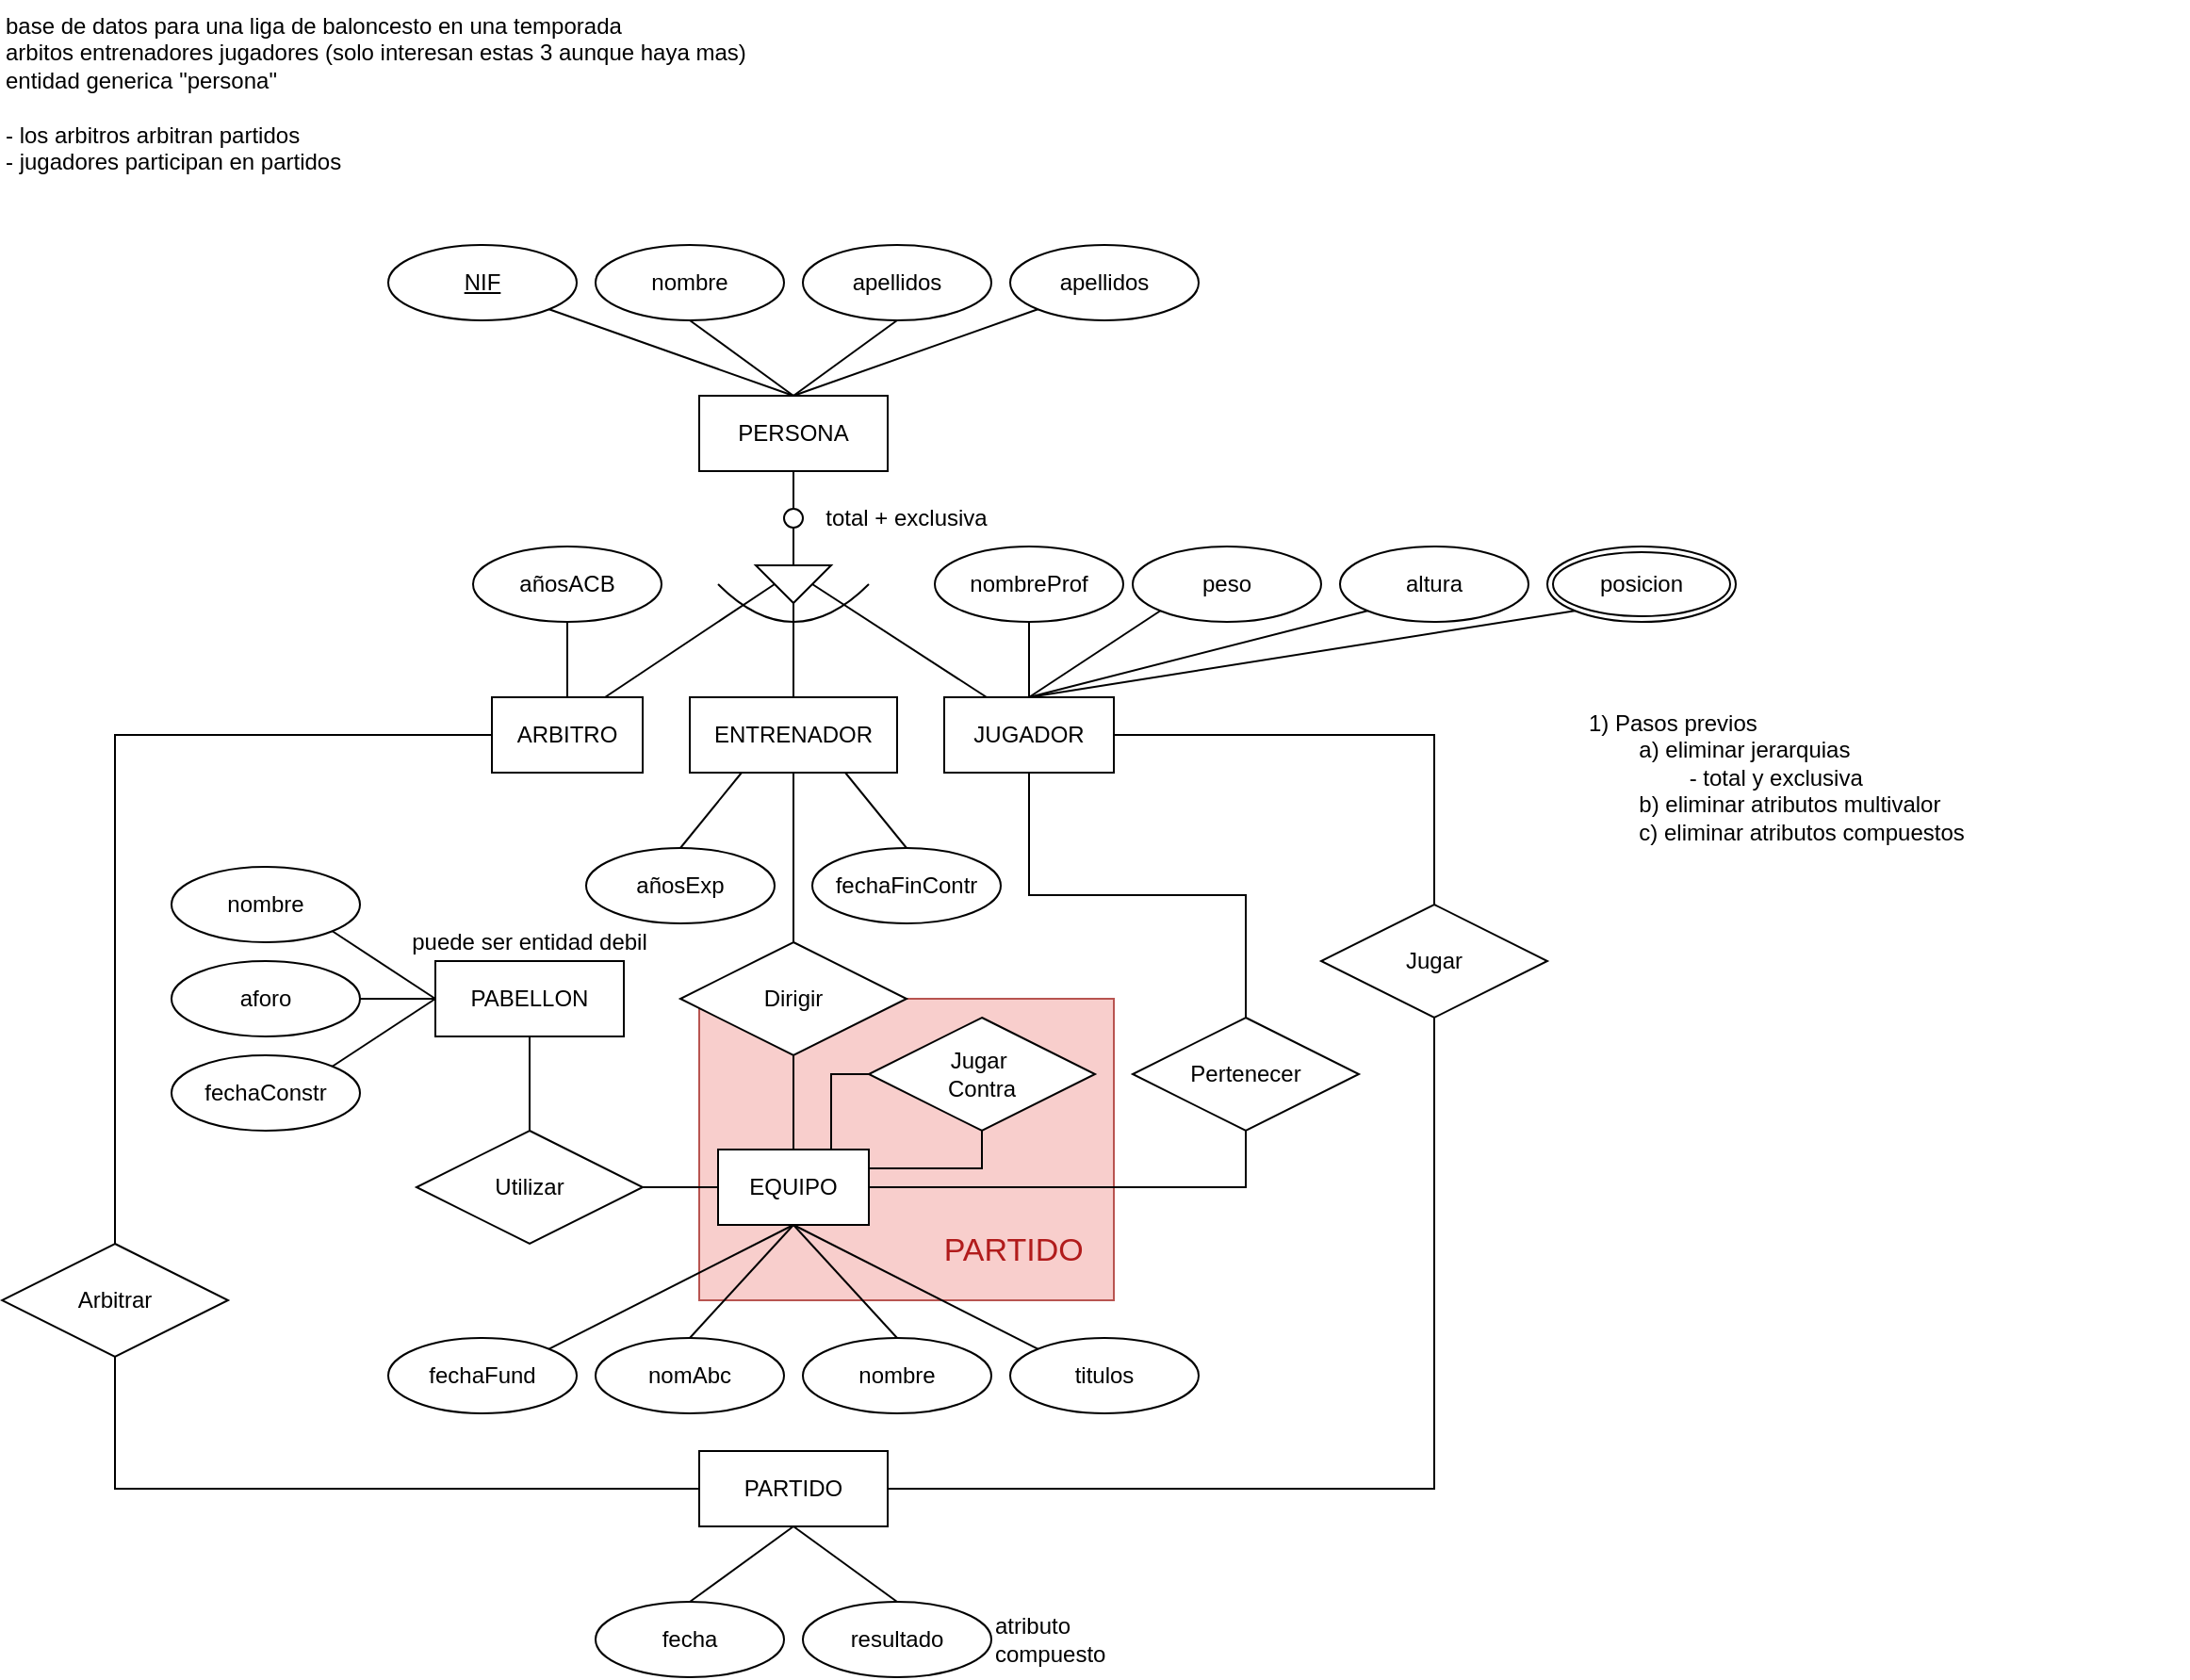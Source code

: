 <mxfile version="24.7.17">
  <diagram name="Page-1" id="jWv3HoAAETOsFECoIUP4">
    <mxGraphModel dx="1050" dy="629" grid="1" gridSize="10" guides="1" tooltips="1" connect="1" arrows="1" fold="1" page="0" pageScale="1" pageWidth="827" pageHeight="1169" math="0" shadow="0">
      <root>
        <mxCell id="0" />
        <mxCell id="1" parent="0" />
        <mxCell id="5I3kDcyw45dtsNgmMbHb-76" value="&lt;blockquote style=&quot;margin: 0 0 0 40px; border: none; padding: 0px;&quot;&gt;&lt;font color=&quot;#b11b1b&quot;&gt;&lt;br&gt;&lt;/font&gt;&lt;/blockquote&gt;&lt;blockquote style=&quot;margin: 0 0 0 40px; border: none; padding: 0px;&quot;&gt;&lt;font color=&quot;#b11b1b&quot;&gt;&lt;br&gt;&lt;/font&gt;&lt;/blockquote&gt;&lt;blockquote style=&quot;margin: 0 0 0 40px; border: none; padding: 0px;&quot;&gt;&lt;font color=&quot;#b11b1b&quot;&gt;&lt;br&gt;&lt;/font&gt;&lt;/blockquote&gt;&lt;blockquote style=&quot;margin: 0 0 0 40px; border: none; padding: 0px;&quot;&gt;&lt;font color=&quot;#b11b1b&quot;&gt;&lt;br&gt;&lt;/font&gt;&lt;/blockquote&gt;&lt;blockquote style=&quot;margin: 0 0 0 40px; border: none; padding: 0px;&quot;&gt;&lt;font color=&quot;#b11b1b&quot;&gt;&lt;br&gt;&lt;/font&gt;&lt;/blockquote&gt;&lt;blockquote style=&quot;margin: 0 0 0 40px; border: none; padding: 0px;&quot;&gt;&lt;font color=&quot;#b11b1b&quot;&gt;&lt;br&gt;&lt;/font&gt;&lt;/blockquote&gt;&lt;blockquote style=&quot;margin: 0 0 0 40px; border: none; padding: 0px;&quot;&gt;&lt;font color=&quot;#b11b1b&quot; style=&quot;font-size: 17px;&quot;&gt;&lt;br&gt;&lt;/font&gt;&lt;/blockquote&gt;&lt;blockquote style=&quot;margin: 0 0 0 40px; border: none; padding: 0px;&quot;&gt;&lt;font color=&quot;#b11b1b&quot; style=&quot;font-size: 17px;&quot;&gt;PARTIDO&amp;nbsp; &amp;nbsp;&lt;/font&gt;&lt;/blockquote&gt;" style="rounded=0;whiteSpace=wrap;html=1;fillColor=#f8cecc;strokeColor=#b85450;align=right;" parent="1" vertex="1">
          <mxGeometry x="390" y="540" width="220" height="160" as="geometry" />
        </mxCell>
        <mxCell id="5I3kDcyw45dtsNgmMbHb-1" value="base de datos para una liga de baloncesto en una temporada&lt;div&gt;arbitos entrenadores jugadores (solo interesan estas 3 aunque haya mas)&lt;/div&gt;&lt;div&gt;entidad generica &quot;persona&quot;&lt;/div&gt;&lt;div&gt;&lt;br&gt;&lt;/div&gt;&lt;div&gt;- los arbitros arbitran partidos&lt;/div&gt;&lt;div&gt;- jugadores participan en partidos&lt;/div&gt;" style="text;html=1;align=left;verticalAlign=top;whiteSpace=wrap;rounded=0;" parent="1" vertex="1">
          <mxGeometry x="20" y="10" width="410" height="90" as="geometry" />
        </mxCell>
        <mxCell id="5I3kDcyw45dtsNgmMbHb-2" value="PERSONA" style="whiteSpace=wrap;html=1;align=center;" parent="1" vertex="1">
          <mxGeometry x="390" y="220" width="100" height="40" as="geometry" />
        </mxCell>
        <mxCell id="5I3kDcyw45dtsNgmMbHb-3" value="ARBITRO" style="whiteSpace=wrap;html=1;align=center;" parent="1" vertex="1">
          <mxGeometry x="280" y="380" width="80" height="40" as="geometry" />
        </mxCell>
        <mxCell id="5I3kDcyw45dtsNgmMbHb-4" value="ENTRENADOR" style="whiteSpace=wrap;html=1;align=center;" parent="1" vertex="1">
          <mxGeometry x="385" y="380" width="110" height="40" as="geometry" />
        </mxCell>
        <mxCell id="5I3kDcyw45dtsNgmMbHb-5" value="JUGADOR" style="whiteSpace=wrap;html=1;align=center;" parent="1" vertex="1">
          <mxGeometry x="520" y="380" width="90" height="40" as="geometry" />
        </mxCell>
        <mxCell id="5I3kDcyw45dtsNgmMbHb-6" value="" style="ellipse;whiteSpace=wrap;html=1;aspect=fixed;" parent="1" vertex="1">
          <mxGeometry x="435" y="280" width="10" height="10" as="geometry" />
        </mxCell>
        <mxCell id="5I3kDcyw45dtsNgmMbHb-7" value="" style="triangle;whiteSpace=wrap;html=1;rotation=90;" parent="1" vertex="1">
          <mxGeometry x="430" y="300" width="20" height="40" as="geometry" />
        </mxCell>
        <mxCell id="5I3kDcyw45dtsNgmMbHb-8" value="" style="endArrow=none;html=1;rounded=0;exitX=0.5;exitY=0;exitDx=0;exitDy=0;entryX=0.5;entryY=1;entryDx=0;entryDy=0;" parent="1" source="5I3kDcyw45dtsNgmMbHb-6" target="5I3kDcyw45dtsNgmMbHb-2" edge="1">
          <mxGeometry width="50" height="50" relative="1" as="geometry">
            <mxPoint x="410" y="240" as="sourcePoint" />
            <mxPoint x="440" y="260" as="targetPoint" />
          </mxGeometry>
        </mxCell>
        <mxCell id="5I3kDcyw45dtsNgmMbHb-9" value="" style="endArrow=none;html=1;rounded=0;exitX=0;exitY=0.5;exitDx=0;exitDy=0;entryX=0.5;entryY=1;entryDx=0;entryDy=0;" parent="1" source="5I3kDcyw45dtsNgmMbHb-7" target="5I3kDcyw45dtsNgmMbHb-6" edge="1">
          <mxGeometry width="50" height="50" relative="1" as="geometry">
            <mxPoint x="410" y="240" as="sourcePoint" />
            <mxPoint x="460" y="190" as="targetPoint" />
          </mxGeometry>
        </mxCell>
        <mxCell id="5I3kDcyw45dtsNgmMbHb-10" value="" style="endArrow=none;html=1;rounded=0;exitX=0.5;exitY=0;exitDx=0;exitDy=0;entryX=1;entryY=0.5;entryDx=0;entryDy=0;" parent="1" source="5I3kDcyw45dtsNgmMbHb-4" target="5I3kDcyw45dtsNgmMbHb-7" edge="1">
          <mxGeometry width="50" height="50" relative="1" as="geometry">
            <mxPoint x="440" y="380" as="sourcePoint" />
            <mxPoint x="460" y="190" as="targetPoint" />
          </mxGeometry>
        </mxCell>
        <mxCell id="5I3kDcyw45dtsNgmMbHb-13" value="" style="curved=1;endArrow=none;html=1;rounded=0;endFill=0;" parent="1" edge="1">
          <mxGeometry width="50" height="50" relative="1" as="geometry">
            <mxPoint x="400" y="320" as="sourcePoint" />
            <mxPoint x="480" y="320" as="targetPoint" />
            <Array as="points">
              <mxPoint x="440" y="360" />
            </Array>
          </mxGeometry>
        </mxCell>
        <mxCell id="5I3kDcyw45dtsNgmMbHb-15" value="" style="endArrow=none;html=1;rounded=0;entryX=0.5;entryY=1;entryDx=0;entryDy=0;exitX=0.75;exitY=0;exitDx=0;exitDy=0;" parent="1" source="5I3kDcyw45dtsNgmMbHb-3" target="5I3kDcyw45dtsNgmMbHb-7" edge="1">
          <mxGeometry width="50" height="50" relative="1" as="geometry">
            <mxPoint x="480" y="280" as="sourcePoint" />
            <mxPoint x="530" y="230" as="targetPoint" />
          </mxGeometry>
        </mxCell>
        <mxCell id="5I3kDcyw45dtsNgmMbHb-16" value="" style="endArrow=none;html=1;rounded=0;exitX=0.5;exitY=0;exitDx=0;exitDy=0;entryX=0.25;entryY=0;entryDx=0;entryDy=0;" parent="1" source="5I3kDcyw45dtsNgmMbHb-7" target="5I3kDcyw45dtsNgmMbHb-5" edge="1">
          <mxGeometry width="50" height="50" relative="1" as="geometry">
            <mxPoint x="480" y="280" as="sourcePoint" />
            <mxPoint x="530" y="230" as="targetPoint" />
          </mxGeometry>
        </mxCell>
        <mxCell id="5I3kDcyw45dtsNgmMbHb-17" value="total + exclusiva" style="text;html=1;align=center;verticalAlign=middle;whiteSpace=wrap;rounded=0;" parent="1" vertex="1">
          <mxGeometry x="450" y="270" width="100" height="30" as="geometry" />
        </mxCell>
        <mxCell id="5I3kDcyw45dtsNgmMbHb-18" value="Arbitrar" style="shape=rhombus;perimeter=rhombusPerimeter;whiteSpace=wrap;html=1;align=center;" parent="1" vertex="1">
          <mxGeometry x="20" y="670" width="120" height="60" as="geometry" />
        </mxCell>
        <mxCell id="5I3kDcyw45dtsNgmMbHb-19" value="Jugar" style="shape=rhombus;perimeter=rhombusPerimeter;whiteSpace=wrap;html=1;align=center;" parent="1" vertex="1">
          <mxGeometry x="720" y="490" width="120" height="60" as="geometry" />
        </mxCell>
        <mxCell id="5I3kDcyw45dtsNgmMbHb-20" value="PARTIDO" style="whiteSpace=wrap;html=1;align=center;" parent="1" vertex="1">
          <mxGeometry x="390" y="780" width="100" height="40" as="geometry" />
        </mxCell>
        <mxCell id="5I3kDcyw45dtsNgmMbHb-21" value="&lt;u&gt;NIF&lt;/u&gt;" style="ellipse;whiteSpace=wrap;html=1;align=center;" parent="1" vertex="1">
          <mxGeometry x="225" y="140" width="100" height="40" as="geometry" />
        </mxCell>
        <mxCell id="5I3kDcyw45dtsNgmMbHb-22" value="nombre" style="ellipse;whiteSpace=wrap;html=1;align=center;" parent="1" vertex="1">
          <mxGeometry x="335" y="140" width="100" height="40" as="geometry" />
        </mxCell>
        <mxCell id="5I3kDcyw45dtsNgmMbHb-23" value="apellidos" style="ellipse;whiteSpace=wrap;html=1;align=center;" parent="1" vertex="1">
          <mxGeometry x="445" y="140" width="100" height="40" as="geometry" />
        </mxCell>
        <mxCell id="5I3kDcyw45dtsNgmMbHb-24" value="apellidos" style="ellipse;whiteSpace=wrap;html=1;align=center;" parent="1" vertex="1">
          <mxGeometry x="555" y="140" width="100" height="40" as="geometry" />
        </mxCell>
        <mxCell id="5I3kDcyw45dtsNgmMbHb-25" value="añosACB" style="ellipse;whiteSpace=wrap;html=1;align=center;" parent="1" vertex="1">
          <mxGeometry x="270" y="300" width="100" height="40" as="geometry" />
        </mxCell>
        <mxCell id="5I3kDcyw45dtsNgmMbHb-26" value="añosExp" style="ellipse;whiteSpace=wrap;html=1;align=center;" parent="1" vertex="1">
          <mxGeometry x="330" y="460" width="100" height="40" as="geometry" />
        </mxCell>
        <mxCell id="5I3kDcyw45dtsNgmMbHb-27" value="fechaFinContr" style="ellipse;whiteSpace=wrap;html=1;align=center;" parent="1" vertex="1">
          <mxGeometry x="450" y="460" width="100" height="40" as="geometry" />
        </mxCell>
        <mxCell id="5I3kDcyw45dtsNgmMbHb-28" value="nombreProf" style="ellipse;whiteSpace=wrap;html=1;align=center;" parent="1" vertex="1">
          <mxGeometry x="515" y="300" width="100" height="40" as="geometry" />
        </mxCell>
        <mxCell id="5I3kDcyw45dtsNgmMbHb-29" value="peso" style="ellipse;whiteSpace=wrap;html=1;align=center;" parent="1" vertex="1">
          <mxGeometry x="620" y="300" width="100" height="40" as="geometry" />
        </mxCell>
        <mxCell id="5I3kDcyw45dtsNgmMbHb-30" value="altura" style="ellipse;whiteSpace=wrap;html=1;align=center;" parent="1" vertex="1">
          <mxGeometry x="730" y="300" width="100" height="40" as="geometry" />
        </mxCell>
        <mxCell id="5I3kDcyw45dtsNgmMbHb-32" value="Pertenecer" style="shape=rhombus;perimeter=rhombusPerimeter;whiteSpace=wrap;html=1;align=center;" parent="1" vertex="1">
          <mxGeometry x="620" y="550" width="120" height="60" as="geometry" />
        </mxCell>
        <mxCell id="5I3kDcyw45dtsNgmMbHb-33" value="Dirigir" style="shape=rhombus;perimeter=rhombusPerimeter;whiteSpace=wrap;html=1;align=center;" parent="1" vertex="1">
          <mxGeometry x="380" y="510" width="120" height="60" as="geometry" />
        </mxCell>
        <mxCell id="5I3kDcyw45dtsNgmMbHb-35" value="EQUIPO" style="whiteSpace=wrap;html=1;align=center;" parent="1" vertex="1">
          <mxGeometry x="400" y="620" width="80" height="40" as="geometry" />
        </mxCell>
        <mxCell id="5I3kDcyw45dtsNgmMbHb-36" value="PABELLON" style="whiteSpace=wrap;html=1;align=center;" parent="1" vertex="1">
          <mxGeometry x="250" y="520" width="100" height="40" as="geometry" />
        </mxCell>
        <mxCell id="5I3kDcyw45dtsNgmMbHb-37" value="Utilizar" style="shape=rhombus;perimeter=rhombusPerimeter;whiteSpace=wrap;html=1;align=center;" parent="1" vertex="1">
          <mxGeometry x="240" y="610" width="120" height="60" as="geometry" />
        </mxCell>
        <mxCell id="5I3kDcyw45dtsNgmMbHb-38" value="fechaFund" style="ellipse;whiteSpace=wrap;html=1;align=center;" parent="1" vertex="1">
          <mxGeometry x="225" y="720" width="100" height="40" as="geometry" />
        </mxCell>
        <mxCell id="5I3kDcyw45dtsNgmMbHb-39" value="nombre" style="ellipse;whiteSpace=wrap;html=1;align=center;" parent="1" vertex="1">
          <mxGeometry x="110" y="470" width="100" height="40" as="geometry" />
        </mxCell>
        <mxCell id="5I3kDcyw45dtsNgmMbHb-40" value="aforo" style="ellipse;whiteSpace=wrap;html=1;align=center;" parent="1" vertex="1">
          <mxGeometry x="110" y="520" width="100" height="40" as="geometry" />
        </mxCell>
        <mxCell id="5I3kDcyw45dtsNgmMbHb-41" value="fechaConstr" style="ellipse;whiteSpace=wrap;html=1;align=center;" parent="1" vertex="1">
          <mxGeometry x="110" y="570" width="100" height="40" as="geometry" />
        </mxCell>
        <mxCell id="5I3kDcyw45dtsNgmMbHb-42" value="" style="endArrow=none;html=1;rounded=0;exitX=1;exitY=0;exitDx=0;exitDy=0;entryX=0;entryY=0.5;entryDx=0;entryDy=0;" parent="1" source="5I3kDcyw45dtsNgmMbHb-41" target="5I3kDcyw45dtsNgmMbHb-36" edge="1">
          <mxGeometry width="50" height="50" relative="1" as="geometry">
            <mxPoint x="430" y="710" as="sourcePoint" />
            <mxPoint x="480" y="660" as="targetPoint" />
          </mxGeometry>
        </mxCell>
        <mxCell id="5I3kDcyw45dtsNgmMbHb-43" value="" style="endArrow=none;html=1;rounded=0;exitX=1;exitY=0.5;exitDx=0;exitDy=0;entryX=0;entryY=0.5;entryDx=0;entryDy=0;" parent="1" source="5I3kDcyw45dtsNgmMbHb-40" target="5I3kDcyw45dtsNgmMbHb-36" edge="1">
          <mxGeometry width="50" height="50" relative="1" as="geometry">
            <mxPoint x="430" y="710" as="sourcePoint" />
            <mxPoint x="480" y="660" as="targetPoint" />
          </mxGeometry>
        </mxCell>
        <mxCell id="5I3kDcyw45dtsNgmMbHb-44" value="" style="endArrow=none;html=1;rounded=0;exitX=1;exitY=1;exitDx=0;exitDy=0;entryX=0;entryY=0.5;entryDx=0;entryDy=0;" parent="1" source="5I3kDcyw45dtsNgmMbHb-39" target="5I3kDcyw45dtsNgmMbHb-36" edge="1">
          <mxGeometry width="50" height="50" relative="1" as="geometry">
            <mxPoint x="430" y="710" as="sourcePoint" />
            <mxPoint x="240" y="510" as="targetPoint" />
          </mxGeometry>
        </mxCell>
        <mxCell id="5I3kDcyw45dtsNgmMbHb-45" value="Jugar&amp;nbsp;&lt;div&gt;Contra&lt;/div&gt;" style="shape=rhombus;perimeter=rhombusPerimeter;whiteSpace=wrap;html=1;align=center;" parent="1" vertex="1">
          <mxGeometry x="480" y="550" width="120" height="60" as="geometry" />
        </mxCell>
        <mxCell id="5I3kDcyw45dtsNgmMbHb-46" value="nomAbc" style="ellipse;whiteSpace=wrap;html=1;align=center;" parent="1" vertex="1">
          <mxGeometry x="335" y="720" width="100" height="40" as="geometry" />
        </mxCell>
        <mxCell id="5I3kDcyw45dtsNgmMbHb-48" value="nombre" style="ellipse;whiteSpace=wrap;html=1;align=center;" parent="1" vertex="1">
          <mxGeometry x="445" y="720" width="100" height="40" as="geometry" />
        </mxCell>
        <mxCell id="5I3kDcyw45dtsNgmMbHb-49" value="titulos" style="ellipse;whiteSpace=wrap;html=1;align=center;" parent="1" vertex="1">
          <mxGeometry x="555" y="720" width="100" height="40" as="geometry" />
        </mxCell>
        <mxCell id="5I3kDcyw45dtsNgmMbHb-50" value="" style="endArrow=none;html=1;rounded=0;entryX=0.5;entryY=1;entryDx=0;entryDy=0;exitX=0.5;exitY=0;exitDx=0;exitDy=0;" parent="1" source="5I3kDcyw45dtsNgmMbHb-35" target="5I3kDcyw45dtsNgmMbHb-33" edge="1">
          <mxGeometry width="50" height="50" relative="1" as="geometry">
            <mxPoint x="500" y="600" as="sourcePoint" />
            <mxPoint x="550" y="550" as="targetPoint" />
          </mxGeometry>
        </mxCell>
        <mxCell id="5I3kDcyw45dtsNgmMbHb-51" value="" style="endArrow=none;html=1;rounded=0;entryX=0.5;entryY=0;entryDx=0;entryDy=0;exitX=0.5;exitY=1;exitDx=0;exitDy=0;" parent="1" source="5I3kDcyw45dtsNgmMbHb-4" target="5I3kDcyw45dtsNgmMbHb-33" edge="1">
          <mxGeometry width="50" height="50" relative="1" as="geometry">
            <mxPoint x="450" y="630" as="sourcePoint" />
            <mxPoint x="450" y="580" as="targetPoint" />
          </mxGeometry>
        </mxCell>
        <mxCell id="5I3kDcyw45dtsNgmMbHb-52" value="" style="endArrow=none;html=1;rounded=0;entryX=0.5;entryY=0;entryDx=0;entryDy=0;exitX=0.75;exitY=1;exitDx=0;exitDy=0;" parent="1" source="5I3kDcyw45dtsNgmMbHb-4" target="5I3kDcyw45dtsNgmMbHb-27" edge="1">
          <mxGeometry width="50" height="50" relative="1" as="geometry">
            <mxPoint x="460" y="640" as="sourcePoint" />
            <mxPoint x="460" y="590" as="targetPoint" />
          </mxGeometry>
        </mxCell>
        <mxCell id="5I3kDcyw45dtsNgmMbHb-53" value="" style="endArrow=none;html=1;rounded=0;entryX=0.5;entryY=0;entryDx=0;entryDy=0;exitX=0.25;exitY=1;exitDx=0;exitDy=0;" parent="1" source="5I3kDcyw45dtsNgmMbHb-4" target="5I3kDcyw45dtsNgmMbHb-26" edge="1">
          <mxGeometry width="50" height="50" relative="1" as="geometry">
            <mxPoint x="470" y="650" as="sourcePoint" />
            <mxPoint x="470" y="600" as="targetPoint" />
          </mxGeometry>
        </mxCell>
        <mxCell id="5I3kDcyw45dtsNgmMbHb-54" value="" style="endArrow=none;html=1;rounded=0;entryX=0.5;entryY=1;entryDx=0;entryDy=0;exitX=0.5;exitY=0;exitDx=0;exitDy=0;" parent="1" source="5I3kDcyw45dtsNgmMbHb-5" target="5I3kDcyw45dtsNgmMbHb-28" edge="1">
          <mxGeometry width="50" height="50" relative="1" as="geometry">
            <mxPoint x="478" y="430" as="sourcePoint" />
            <mxPoint x="510" y="470" as="targetPoint" />
          </mxGeometry>
        </mxCell>
        <mxCell id="5I3kDcyw45dtsNgmMbHb-55" value="" style="endArrow=none;html=1;rounded=0;entryX=0;entryY=1;entryDx=0;entryDy=0;exitX=0.5;exitY=0;exitDx=0;exitDy=0;" parent="1" source="5I3kDcyw45dtsNgmMbHb-5" target="5I3kDcyw45dtsNgmMbHb-29" edge="1">
          <mxGeometry width="50" height="50" relative="1" as="geometry">
            <mxPoint x="575" y="390" as="sourcePoint" />
            <mxPoint x="570" y="350" as="targetPoint" />
          </mxGeometry>
        </mxCell>
        <mxCell id="5I3kDcyw45dtsNgmMbHb-56" value="" style="endArrow=none;html=1;rounded=0;entryX=0;entryY=1;entryDx=0;entryDy=0;exitX=0.5;exitY=0;exitDx=0;exitDy=0;" parent="1" source="5I3kDcyw45dtsNgmMbHb-5" target="5I3kDcyw45dtsNgmMbHb-30" edge="1">
          <mxGeometry width="50" height="50" relative="1" as="geometry">
            <mxPoint x="585" y="400" as="sourcePoint" />
            <mxPoint x="580" y="360" as="targetPoint" />
          </mxGeometry>
        </mxCell>
        <mxCell id="5I3kDcyw45dtsNgmMbHb-57" value="" style="endArrow=none;html=1;rounded=0;entryX=0.5;entryY=0;entryDx=0;entryDy=0;exitX=0;exitY=1;exitDx=0;exitDy=0;" parent="1" source="y-4asaE2U8jQ8JHGdBTc-1" target="5I3kDcyw45dtsNgmMbHb-5" edge="1">
          <mxGeometry width="50" height="50" relative="1" as="geometry">
            <mxPoint x="854.645" y="334.142" as="sourcePoint" />
            <mxPoint x="590" y="370" as="targetPoint" />
          </mxGeometry>
        </mxCell>
        <mxCell id="5I3kDcyw45dtsNgmMbHb-59" value="puede ser entidad debil" style="text;html=1;align=center;verticalAlign=middle;whiteSpace=wrap;rounded=0;" parent="1" vertex="1">
          <mxGeometry x="235" y="500" width="130" height="20" as="geometry" />
        </mxCell>
        <mxCell id="5I3kDcyw45dtsNgmMbHb-60" value="" style="endArrow=none;html=1;rounded=0;entryX=0.5;entryY=0;entryDx=0;entryDy=0;exitX=0.5;exitY=1;exitDx=0;exitDy=0;" parent="1" source="5I3kDcyw45dtsNgmMbHb-35" target="5I3kDcyw45dtsNgmMbHb-48" edge="1">
          <mxGeometry width="50" height="50" relative="1" as="geometry">
            <mxPoint x="500" y="670" as="sourcePoint" />
            <mxPoint x="550" y="620" as="targetPoint" />
          </mxGeometry>
        </mxCell>
        <mxCell id="5I3kDcyw45dtsNgmMbHb-61" value="" style="endArrow=none;html=1;rounded=0;entryX=0.5;entryY=0;entryDx=0;entryDy=0;exitX=0.5;exitY=1;exitDx=0;exitDy=0;" parent="1" source="5I3kDcyw45dtsNgmMbHb-35" target="5I3kDcyw45dtsNgmMbHb-46" edge="1">
          <mxGeometry width="50" height="50" relative="1" as="geometry">
            <mxPoint x="450" y="670" as="sourcePoint" />
            <mxPoint x="505" y="730" as="targetPoint" />
          </mxGeometry>
        </mxCell>
        <mxCell id="5I3kDcyw45dtsNgmMbHb-62" value="" style="endArrow=none;html=1;rounded=0;entryX=1;entryY=0;entryDx=0;entryDy=0;exitX=0.5;exitY=1;exitDx=0;exitDy=0;" parent="1" source="5I3kDcyw45dtsNgmMbHb-35" target="5I3kDcyw45dtsNgmMbHb-38" edge="1">
          <mxGeometry width="50" height="50" relative="1" as="geometry">
            <mxPoint x="450" y="670" as="sourcePoint" />
            <mxPoint x="395" y="730" as="targetPoint" />
          </mxGeometry>
        </mxCell>
        <mxCell id="5I3kDcyw45dtsNgmMbHb-63" value="" style="endArrow=none;html=1;rounded=0;entryX=0;entryY=0;entryDx=0;entryDy=0;exitX=0.5;exitY=1;exitDx=0;exitDy=0;" parent="1" source="5I3kDcyw45dtsNgmMbHb-35" target="5I3kDcyw45dtsNgmMbHb-49" edge="1">
          <mxGeometry width="50" height="50" relative="1" as="geometry">
            <mxPoint x="450" y="670" as="sourcePoint" />
            <mxPoint x="320" y="736" as="targetPoint" />
          </mxGeometry>
        </mxCell>
        <mxCell id="5I3kDcyw45dtsNgmMbHb-64" value="" style="endArrow=none;html=1;rounded=0;exitX=0;exitY=0.5;exitDx=0;exitDy=0;entryX=0.5;entryY=0;entryDx=0;entryDy=0;edgeStyle=orthogonalEdgeStyle;verticalAlign=bottom;" parent="1" source="5I3kDcyw45dtsNgmMbHb-3" target="5I3kDcyw45dtsNgmMbHb-18" edge="1">
          <mxGeometry relative="1" as="geometry">
            <mxPoint x="300" y="480" as="sourcePoint" />
            <mxPoint x="554" y="730" as="targetPoint" />
          </mxGeometry>
        </mxCell>
        <mxCell id="5I3kDcyw45dtsNgmMbHb-66" value="" style="endArrow=none;html=1;rounded=0;exitX=1;exitY=0.5;exitDx=0;exitDy=0;entryX=0.5;entryY=0;entryDx=0;entryDy=0;edgeStyle=orthogonalEdgeStyle;verticalAlign=bottom;" parent="1" source="5I3kDcyw45dtsNgmMbHb-5" target="5I3kDcyw45dtsNgmMbHb-19" edge="1">
          <mxGeometry relative="1" as="geometry">
            <mxPoint x="390" y="510" as="sourcePoint" />
            <mxPoint x="644" y="760" as="targetPoint" />
          </mxGeometry>
        </mxCell>
        <mxCell id="5I3kDcyw45dtsNgmMbHb-67" value="" style="endArrow=none;html=1;rounded=0;exitX=0.5;exitY=1;exitDx=0;exitDy=0;entryX=1;entryY=0.5;entryDx=0;entryDy=0;edgeStyle=orthogonalEdgeStyle;verticalAlign=bottom;" parent="1" source="5I3kDcyw45dtsNgmMbHb-19" target="5I3kDcyw45dtsNgmMbHb-20" edge="1">
          <mxGeometry relative="1" as="geometry">
            <mxPoint x="390" y="510" as="sourcePoint" />
            <mxPoint x="644" y="760" as="targetPoint" />
          </mxGeometry>
        </mxCell>
        <mxCell id="5I3kDcyw45dtsNgmMbHb-68" value="" style="endArrow=none;html=1;rounded=0;exitX=0.5;exitY=1;exitDx=0;exitDy=0;entryX=0;entryY=0.5;entryDx=0;entryDy=0;edgeStyle=orthogonalEdgeStyle;verticalAlign=bottom;" parent="1" source="5I3kDcyw45dtsNgmMbHb-18" target="5I3kDcyw45dtsNgmMbHb-20" edge="1">
          <mxGeometry relative="1" as="geometry">
            <mxPoint x="390" y="510" as="sourcePoint" />
            <mxPoint x="644" y="760" as="targetPoint" />
          </mxGeometry>
        </mxCell>
        <mxCell id="5I3kDcyw45dtsNgmMbHb-70" value="" style="endArrow=none;html=1;rounded=0;exitX=0.5;exitY=1;exitDx=0;exitDy=0;entryX=1;entryY=0.25;entryDx=0;entryDy=0;edgeStyle=orthogonalEdgeStyle;verticalAlign=bottom;" parent="1" source="5I3kDcyw45dtsNgmMbHb-45" target="5I3kDcyw45dtsNgmMbHb-35" edge="1">
          <mxGeometry relative="1" as="geometry">
            <mxPoint x="440" y="480" as="sourcePoint" />
            <mxPoint x="694" y="730" as="targetPoint" />
          </mxGeometry>
        </mxCell>
        <mxCell id="5I3kDcyw45dtsNgmMbHb-71" value="" style="endArrow=none;html=1;rounded=0;exitX=0;exitY=0.5;exitDx=0;exitDy=0;entryX=0.75;entryY=0;entryDx=0;entryDy=0;edgeStyle=orthogonalEdgeStyle;verticalAlign=bottom;" parent="1" source="5I3kDcyw45dtsNgmMbHb-45" target="5I3kDcyw45dtsNgmMbHb-35" edge="1">
          <mxGeometry relative="1" as="geometry">
            <mxPoint x="550" y="620" as="sourcePoint" />
            <mxPoint x="490" y="640" as="targetPoint" />
          </mxGeometry>
        </mxCell>
        <mxCell id="5I3kDcyw45dtsNgmMbHb-72" value="" style="endArrow=none;html=1;rounded=0;exitX=0.5;exitY=1;exitDx=0;exitDy=0;entryX=0.5;entryY=0;entryDx=0;entryDy=0;edgeStyle=orthogonalEdgeStyle;verticalAlign=bottom;" parent="1" source="5I3kDcyw45dtsNgmMbHb-5" target="5I3kDcyw45dtsNgmMbHb-32" edge="1">
          <mxGeometry relative="1" as="geometry">
            <mxPoint x="490" y="460" as="sourcePoint" />
            <mxPoint x="744" y="710" as="targetPoint" />
          </mxGeometry>
        </mxCell>
        <mxCell id="5I3kDcyw45dtsNgmMbHb-73" value="" style="endArrow=none;html=1;rounded=0;exitX=1;exitY=0.5;exitDx=0;exitDy=0;entryX=0.5;entryY=1;entryDx=0;entryDy=0;edgeStyle=orthogonalEdgeStyle;verticalAlign=bottom;" parent="1" source="5I3kDcyw45dtsNgmMbHb-35" target="5I3kDcyw45dtsNgmMbHb-32" edge="1">
          <mxGeometry relative="1" as="geometry">
            <mxPoint x="575" y="430" as="sourcePoint" />
            <mxPoint x="690" y="560" as="targetPoint" />
          </mxGeometry>
        </mxCell>
        <mxCell id="5I3kDcyw45dtsNgmMbHb-74" value="" style="endArrow=none;html=1;rounded=0;exitX=0;exitY=0.5;exitDx=0;exitDy=0;entryX=1;entryY=0.5;entryDx=0;entryDy=0;edgeStyle=orthogonalEdgeStyle;verticalAlign=bottom;" parent="1" source="5I3kDcyw45dtsNgmMbHb-35" target="5I3kDcyw45dtsNgmMbHb-37" edge="1">
          <mxGeometry relative="1" as="geometry">
            <mxPoint x="330" y="450" as="sourcePoint" />
            <mxPoint x="584" y="700" as="targetPoint" />
          </mxGeometry>
        </mxCell>
        <mxCell id="5I3kDcyw45dtsNgmMbHb-77" value="" style="endArrow=none;html=1;rounded=0;entryX=0.5;entryY=1;entryDx=0;entryDy=0;exitX=0.5;exitY=0;exitDx=0;exitDy=0;" parent="1" source="5I3kDcyw45dtsNgmMbHb-37" target="5I3kDcyw45dtsNgmMbHb-36" edge="1">
          <mxGeometry width="50" height="50" relative="1" as="geometry">
            <mxPoint x="420" y="640" as="sourcePoint" />
            <mxPoint x="470" y="590" as="targetPoint" />
          </mxGeometry>
        </mxCell>
        <mxCell id="5I3kDcyw45dtsNgmMbHb-79" value="" style="endArrow=none;html=1;rounded=0;entryX=0.5;entryY=0;entryDx=0;entryDy=0;exitX=0.5;exitY=1;exitDx=0;exitDy=0;" parent="1" source="5I3kDcyw45dtsNgmMbHb-25" target="5I3kDcyw45dtsNgmMbHb-3" edge="1">
          <mxGeometry width="50" height="50" relative="1" as="geometry">
            <mxPoint x="430" y="460" as="sourcePoint" />
            <mxPoint x="480" y="410" as="targetPoint" />
          </mxGeometry>
        </mxCell>
        <mxCell id="5I3kDcyw45dtsNgmMbHb-80" value="" style="endArrow=none;html=1;rounded=0;entryX=0.5;entryY=0;entryDx=0;entryDy=0;exitX=0.5;exitY=1;exitDx=0;exitDy=0;" parent="1" source="5I3kDcyw45dtsNgmMbHb-22" target="5I3kDcyw45dtsNgmMbHb-2" edge="1">
          <mxGeometry width="50" height="50" relative="1" as="geometry">
            <mxPoint x="430" y="460" as="sourcePoint" />
            <mxPoint x="480" y="410" as="targetPoint" />
          </mxGeometry>
        </mxCell>
        <mxCell id="5I3kDcyw45dtsNgmMbHb-81" value="" style="endArrow=none;html=1;rounded=0;entryX=0.5;entryY=0;entryDx=0;entryDy=0;exitX=0.5;exitY=1;exitDx=0;exitDy=0;" parent="1" source="5I3kDcyw45dtsNgmMbHb-23" target="5I3kDcyw45dtsNgmMbHb-2" edge="1">
          <mxGeometry width="50" height="50" relative="1" as="geometry">
            <mxPoint x="430" y="460" as="sourcePoint" />
            <mxPoint x="480" y="410" as="targetPoint" />
          </mxGeometry>
        </mxCell>
        <mxCell id="5I3kDcyw45dtsNgmMbHb-82" value="" style="endArrow=none;html=1;rounded=0;entryX=0.5;entryY=0;entryDx=0;entryDy=0;exitX=1;exitY=1;exitDx=0;exitDy=0;" parent="1" source="5I3kDcyw45dtsNgmMbHb-21" target="5I3kDcyw45dtsNgmMbHb-2" edge="1">
          <mxGeometry width="50" height="50" relative="1" as="geometry">
            <mxPoint x="430" y="460" as="sourcePoint" />
            <mxPoint x="480" y="410" as="targetPoint" />
          </mxGeometry>
        </mxCell>
        <mxCell id="5I3kDcyw45dtsNgmMbHb-83" value="" style="endArrow=none;html=1;rounded=0;entryX=0.5;entryY=0;entryDx=0;entryDy=0;exitX=0;exitY=1;exitDx=0;exitDy=0;" parent="1" source="5I3kDcyw45dtsNgmMbHb-24" target="5I3kDcyw45dtsNgmMbHb-2" edge="1">
          <mxGeometry width="50" height="50" relative="1" as="geometry">
            <mxPoint x="430" y="460" as="sourcePoint" />
            <mxPoint x="480" y="410" as="targetPoint" />
          </mxGeometry>
        </mxCell>
        <mxCell id="y-4asaE2U8jQ8JHGdBTc-1" value="posicion" style="ellipse;shape=doubleEllipse;margin=3;whiteSpace=wrap;html=1;align=center;" vertex="1" parent="1">
          <mxGeometry x="840" y="300" width="100" height="40" as="geometry" />
        </mxCell>
        <mxCell id="y-4asaE2U8jQ8JHGdBTc-2" value="1) Pasos previos&lt;div&gt;&lt;span style=&quot;white-space: pre;&quot;&gt;&#x9;&lt;/span&gt;a) eliminar jerarquias&lt;br&gt;&lt;/div&gt;&lt;div&gt;&lt;span style=&quot;white-space: pre;&quot;&gt;&#x9;&lt;/span&gt;&lt;span style=&quot;white-space: pre;&quot;&gt;&#x9;&lt;/span&gt;- total y exclusiva&lt;br&gt;&lt;/div&gt;&lt;div&gt;&lt;span style=&quot;white-space: pre;&quot;&gt;&#x9;&lt;/span&gt;b) eliminar atributos multivalor&lt;br&gt;&lt;/div&gt;&lt;div&gt;&lt;span style=&quot;white-space: pre;&quot;&gt;&#x9;&lt;/span&gt;c) eliminar atributos compuestos&lt;br&gt;&lt;/div&gt;&lt;div&gt;&lt;span style=&quot;white-space: pre;&quot;&gt;&#x9;&lt;/span&gt;&lt;br&gt;&lt;/div&gt;" style="text;html=1;align=left;verticalAlign=top;whiteSpace=wrap;rounded=0;" vertex="1" parent="1">
          <mxGeometry x="860" y="380" width="320" height="240" as="geometry" />
        </mxCell>
        <mxCell id="y-4asaE2U8jQ8JHGdBTc-3" value="fecha" style="ellipse;whiteSpace=wrap;html=1;align=center;" vertex="1" parent="1">
          <mxGeometry x="335" y="860" width="100" height="40" as="geometry" />
        </mxCell>
        <mxCell id="y-4asaE2U8jQ8JHGdBTc-4" value="resultado" style="ellipse;whiteSpace=wrap;html=1;align=center;" vertex="1" parent="1">
          <mxGeometry x="445" y="860" width="100" height="40" as="geometry" />
        </mxCell>
        <mxCell id="y-4asaE2U8jQ8JHGdBTc-5" value="" style="endArrow=none;html=1;rounded=0;exitX=0.5;exitY=0;exitDx=0;exitDy=0;entryX=0.5;entryY=1;entryDx=0;entryDy=0;" edge="1" parent="1" source="y-4asaE2U8jQ8JHGdBTc-3" target="5I3kDcyw45dtsNgmMbHb-20">
          <mxGeometry width="50" height="50" relative="1" as="geometry">
            <mxPoint x="530" y="840" as="sourcePoint" />
            <mxPoint x="580" y="790" as="targetPoint" />
          </mxGeometry>
        </mxCell>
        <mxCell id="y-4asaE2U8jQ8JHGdBTc-6" value="" style="endArrow=none;html=1;rounded=0;exitX=0.5;exitY=0;exitDx=0;exitDy=0;entryX=0.5;entryY=1;entryDx=0;entryDy=0;" edge="1" parent="1" source="y-4asaE2U8jQ8JHGdBTc-4" target="5I3kDcyw45dtsNgmMbHb-20">
          <mxGeometry width="50" height="50" relative="1" as="geometry">
            <mxPoint x="395" y="870" as="sourcePoint" />
            <mxPoint x="450" y="830" as="targetPoint" />
          </mxGeometry>
        </mxCell>
        <mxCell id="y-4asaE2U8jQ8JHGdBTc-7" value="atributo compuesto" style="text;html=1;align=left;verticalAlign=middle;whiteSpace=wrap;rounded=0;" vertex="1" parent="1">
          <mxGeometry x="545" y="865" width="60" height="30" as="geometry" />
        </mxCell>
      </root>
    </mxGraphModel>
  </diagram>
</mxfile>
